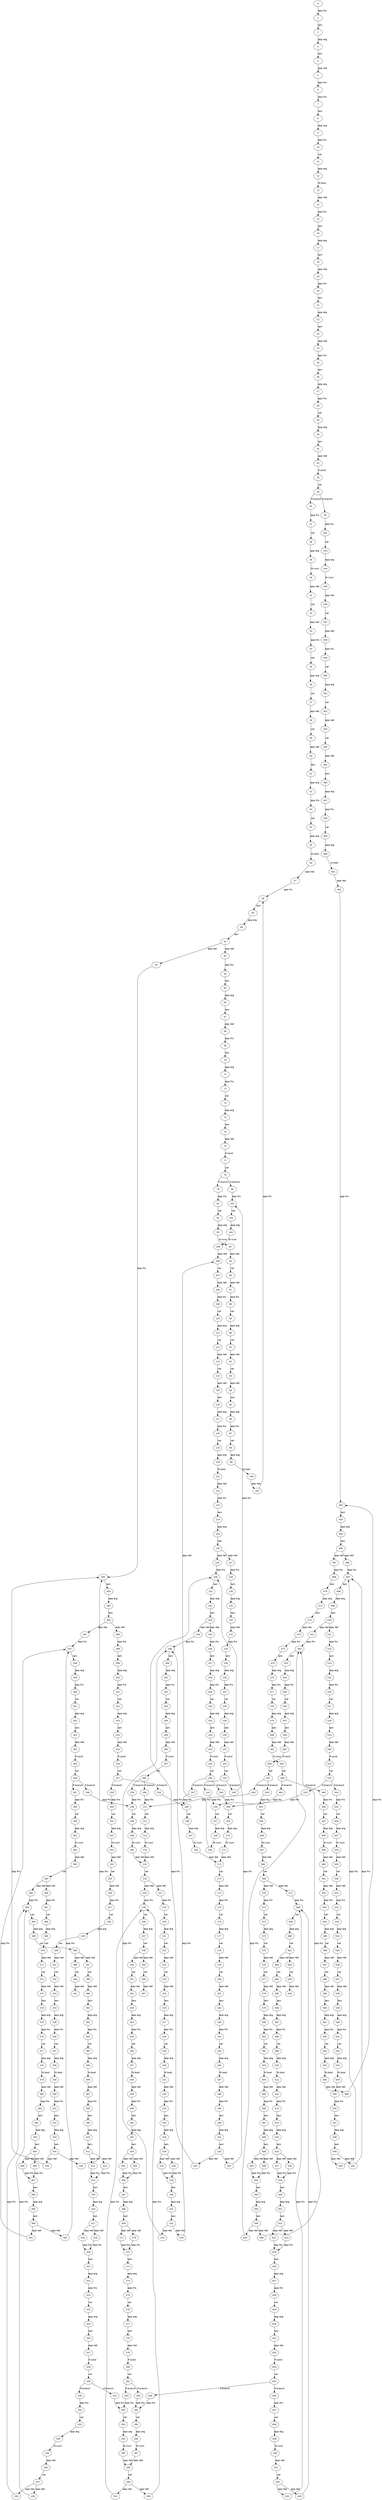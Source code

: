 digraph G {
  node [fontname = "Courier New"];
  edge [fontname = "helvetica"];
  0 -> 1 [label="app-lhs"];
  1 -> 2 [label="lam"];
  2 -> 3 [label="app-arg"];
  3 -> 4 [label="lam"];
  4 -> 5 [label="app-red"];
  5 -> 6 [label="app-lhs"];
  6 -> 7 [label="app-lhs"];
  7 -> 8 [label="lam"];
  8 -> 9 [label="app-arg"];
  9 -> 10 [label="app-lhs"];
  10 -> 11 [label="var"];
  11 -> 12 [label="app-arg"];
  12 -> 13 [label="lit-bool"];
  13 -> 14 [label="app-red"];
  14 -> 15 [label="app-lhs"];
  15 -> 16 [label="lam"];
  16 -> 17 [label="app-arg"];
  17 -> 18 [label="lam"];
  18 -> 19 [label="app-red"];
  19 -> 20 [label="app-lhs"];
  20 -> 21 [label="lam"];
  21 -> 22 [label="app-arg"];
  22 -> 23 [label="lam"];
  23 -> 24 [label="app-red"];
  24 -> 25 [label="app-lhs"];
  25 -> 26 [label="lam"];
  26 -> 27 [label="app-arg"];
  27 -> 28 [label="app-lhs"];
  28 -> 29 [label="var"];
  29 -> 30 [label="app-arg"];
  30 -> 31 [label="lam"];
  31 -> 32 [label="app-red"];
  32 -> 33 [label="if-cond"];
  33 -> 34 [label="var"];
  34 -> 35 [label="if-branch"];
  34 -> 36 [label="if-branch"];
  35 -> 37 [label="app-lhs"];
  37 -> 38 [label="var"];
  38 -> 39 [label="app-arg"];
  39 -> 40 [label="lit-num"];
  40 -> 41 [label="app-red"];
  41 -> 42 [label="var"];
  42 -> 43 [label="app-red"];
  43 -> 44 [label="app-lhs"];
  44 -> 45 [label="var"];
  45 -> 46 [label="app-arg"];
  46 -> 47 [label="var"];
  47 -> 48 [label="app-red"];
  48 -> 49 [label="var"];
  49 -> 50 [label="app-red"];
  50 -> 51 [label="lam"];
  51 -> 52 [label="app-arg"];
  52 -> 53 [label="app-lhs"];
  53 -> 54 [label="var"];
  54 -> 55 [label="app-arg"];
  55 -> 56 [label="lit-bool"];
  56 -> 57 [label="app-red"];
  57 -> 58 [label="app-lhs"];
  58 -> 59 [label="lam"];
  59 -> 60 [label="app-arg"];
  60 -> 61 [label="lam"];
  61 -> 62 [label="app-red"];
  61 -> 63 [label="app-red"];
  62 -> 64 [label="app-lhs"];
  64 -> 65 [label="lam"];
  65 -> 66 [label="app-arg"];
  66 -> 67 [label="lam"];
  67 -> 68 [label="app-red"];
  68 -> 69 [label="app-lhs"];
  69 -> 70 [label="lam"];
  70 -> 71 [label="app-arg"];
  71 -> 72 [label="app-lhs"];
  72 -> 73 [label="var"];
  73 -> 74 [label="app-arg"];
  74 -> 75 [label="lam"];
  75 -> 76 [label="app-red"];
  76 -> 77 [label="if-cond"];
  77 -> 78 [label="var"];
  78 -> 79 [label="if-branch"];
  78 -> 80 [label="if-branch"];
  79 -> 81 [label="app-lhs"];
  81 -> 82 [label="var"];
  82 -> 83 [label="app-arg"];
  83 -> 84 [label="lit-num"];
  84 -> 85 [label="app-red"];
  85 -> 86 [label="var"];
  86 -> 87 [label="app-red"];
  87 -> 88 [label="app-lhs"];
  88 -> 89 [label="var"];
  89 -> 90 [label="app-arg"];
  90 -> 91 [label="var"];
  91 -> 92 [label="app-red"];
  92 -> 93 [label="var"];
  93 -> 94 [label="app-red"];
  94 -> 95 [label="lam"];
  95 -> 96 [label="app-arg"];
  96 -> 97 [label="app-lhs"];
  97 -> 98 [label="var"];
  98 -> 99 [label="app-arg"];
  99 -> 100 [label="lit-bool"];
  100 -> 101 [label="app-red"];
  101 -> 58 [label="app-lhs"];
  80 -> 102 [label="app-lhs"];
  102 -> 103 [label="var"];
  103 -> 104 [label="app-arg"];
  104 -> 105 [label="lit-num"];
  105 -> 106 [label="app-red"];
  106 -> 107 [label="var"];
  107 -> 108 [label="app-red"];
  108 -> 109 [label="app-lhs"];
  109 -> 110 [label="var"];
  110 -> 111 [label="app-arg"];
  111 -> 112 [label="var"];
  112 -> 113 [label="app-red"];
  113 -> 114 [label="var"];
  114 -> 115 [label="app-red"];
  115 -> 116 [label="lam"];
  116 -> 117 [label="app-arg"];
  117 -> 118 [label="app-lhs"];
  118 -> 119 [label="var"];
  119 -> 120 [label="app-arg"];
  120 -> 121 [label="lit-bool"];
  121 -> 122 [label="app-red"];
  122 -> 123 [label="app-lhs"];
  123 -> 124 [label="lam"];
  124 -> 125 [label="app-arg"];
  125 -> 126 [label="lam"];
  126 -> 127 [label="app-red"];
  126 -> 128 [label="app-red"];
  127 -> 129 [label="app-lhs"];
  129 -> 130 [label="lam"];
  130 -> 131 [label="app-arg"];
  131 -> 132 [label="lam"];
  132 -> 133 [label="app-red"];
  133 -> 134 [label="app-lhs"];
  134 -> 135 [label="lam"];
  135 -> 136 [label="app-arg"];
  136 -> 137 [label="app-lhs"];
  137 -> 138 [label="var"];
  138 -> 139 [label="app-arg"];
  139 -> 140 [label="lam"];
  140 -> 141 [label="app-red"];
  141 -> 142 [label="if-cond"];
  142 -> 143 [label="var"];
  143 -> 144 [label="if-branch"];
  143 -> 145 [label="if-branch"];
  144 -> 146 [label="app-lhs"];
  146 -> 147 [label="var"];
  147 -> 148 [label="app-arg"];
  148 -> 149 [label="lit-num"];
  149 -> 106 [label="app-red"];
  145 -> 102 [label="app-lhs"];
  128 -> 150 [label="app-lhs"];
  150 -> 151 [label="lam"];
  151 -> 152 [label="app-arg"];
  152 -> 153 [label="lam"];
  153 -> 154 [label="app-red"];
  153 -> 155 [label="app-red"];
  154 -> 156 [label="app-lhs"];
  156 -> 157 [label="lam"];
  157 -> 158 [label="app-arg"];
  158 -> 159 [label="app-lhs"];
  159 -> 160 [label="var"];
  160 -> 161 [label="app-arg"];
  161 -> 162 [label="lam"];
  162 -> 163 [label="app-red"];
  163 -> 164 [label="if-cond"];
  164 -> 165 [label="var"];
  165 -> 166 [label="if-branch"];
  165 -> 167 [label="if-branch"];
  166 -> 168 [label="app-lhs"];
  168 -> 169 [label="var"];
  169 -> 170 [label="app-arg"];
  170 -> 171 [label="lit-num"];
  171 -> 172 [label="app-red"];
  172 -> 173 [label="var"];
  173 -> 174 [label="app-red"];
  174 -> 175 [label="app-lhs"];
  175 -> 176 [label="var"];
  176 -> 177 [label="app-arg"];
  177 -> 178 [label="var"];
  178 -> 179 [label="app-red"];
  179 -> 180 [label="var"];
  180 -> 181 [label="app-red"];
  181 -> 182 [label="lam"];
  182 -> 183 [label="app-arg"];
  183 -> 184 [label="app-lhs"];
  184 -> 185 [label="var"];
  185 -> 186 [label="app-arg"];
  186 -> 187 [label="lit-bool"];
  187 -> 188 [label="app-red"];
  188 -> 189 [label="app-lhs"];
  189 -> 190 [label="lam"];
  190 -> 191 [label="app-arg"];
  191 -> 192 [label="lam"];
  192 -> 193 [label="app-red"];
  192 -> 194 [label="app-red"];
  193 -> 150 [label="app-lhs"];
  194 -> 150 [label="app-lhs"];
  167 -> 195 [label="app-lhs"];
  195 -> 196 [label="var"];
  196 -> 197 [label="app-arg"];
  197 -> 198 [label="lit-num"];
  198 -> 172 [label="app-red"];
  155 -> 199 [label="app-lhs"];
  199 -> 200 [label="lam"];
  200 -> 201 [label="app-arg"];
  201 -> 202 [label="app-lhs"];
  202 -> 203 [label="var"];
  203 -> 204 [label="app-arg"];
  204 -> 205 [label="lam"];
  205 -> 206 [label="app-red"];
  206 -> 207 [label="if-cond"];
  207 -> 208 [label="var"];
  208 -> 209 [label="if-branch"];
  208 -> 210 [label="if-branch"];
  209 -> 211 [label="app-lhs"];
  211 -> 212 [label="var"];
  212 -> 213 [label="app-arg"];
  213 -> 214 [label="lit-num"];
  214 -> 215 [label="app-red"];
  215 -> 216 [label="var"];
  216 -> 217 [label="app-red"];
  216 -> 218 [label="app-red"];
  217 -> 219 [label="app-lhs"];
  219 -> 220 [label="var"];
  220 -> 221 [label="app-arg"];
  221 -> 222 [label="var"];
  222 -> 223 [label="app-red"];
  223 -> 224 [label="var"];
  224 -> 225 [label="app-red"];
  225 -> 226 [label="lam"];
  226 -> 227 [label="app-arg"];
  227 -> 228 [label="app-lhs"];
  228 -> 229 [label="var"];
  229 -> 230 [label="app-arg"];
  230 -> 231 [label="lit-bool"];
  231 -> 232 [label="app-red"];
  232 -> 233 [label="app-lhs"];
  233 -> 234 [label="lam"];
  234 -> 235 [label="app-arg"];
  235 -> 236 [label="lam"];
  236 -> 237 [label="app-red"];
  236 -> 238 [label="app-red"];
  237 -> 239 [label="app-lhs"];
  239 -> 240 [label="lam"];
  240 -> 241 [label="app-arg"];
  241 -> 242 [label="lam"];
  242 -> 243 [label="app-red"];
  242 -> 244 [label="app-red"];
  243 -> 199 [label="app-lhs"];
  244 -> 199 [label="app-lhs"];
  238 -> 239 [label="app-lhs"];
  218 -> 245 [label="app-lhs"];
  245 -> 246 [label="var"];
  246 -> 247 [label="app-arg"];
  247 -> 248 [label="var"];
  248 -> 249 [label="app-red"];
  248 -> 250 [label="app-red"];
  249 -> 251 [label="var"];
  251 -> 252 [label="app-red"];
  252 -> 253 [label="lam"];
  253 -> 254 [label="app-arg"];
  254 -> 255 [label="app-lhs"];
  255 -> 256 [label="var"];
  256 -> 257 [label="app-arg"];
  257 -> 258 [label="lit-bool"];
  258 -> 259 [label="app-red"];
  259 -> 260 [label="app-lhs"];
  260 -> 261 [label="lam"];
  261 -> 262 [label="app-arg"];
  262 -> 263 [label="lam"];
  263 -> 264 [label="app-red"];
  263 -> 265 [label="app-red"];
  264 -> 266 [label="app-lhs"];
  266 -> 267 [label="lam"];
  267 -> 268 [label="app-arg"];
  268 -> 269 [label="lam"];
  269 -> 270 [label="app-red"];
  269 -> 271 [label="app-red"];
  270 -> 272 [label="app-lhs"];
  272 -> 273 [label="lam"];
  273 -> 274 [label="app-arg"];
  274 -> 275 [label="app-lhs"];
  275 -> 276 [label="var"];
  276 -> 277 [label="app-arg"];
  277 -> 278 [label="lam"];
  278 -> 279 [label="app-red"];
  279 -> 280 [label="if-cond"];
  280 -> 281 [label="var"];
  281 -> 282 [label="if-branch"];
  281 -> 283 [label="if-branch"];
  282 -> 284 [label="app-lhs"];
  284 -> 285 [label="var"];
  285 -> 286 [label="app-arg"];
  286 -> 287 [label="lit-num"];
  287 -> 288 [label="app-red"];
  288 -> 289 [label="var"];
  289 -> 290 [label="app-red"];
  289 -> 291 [label="app-red"];
  290 -> 245 [label="app-lhs"];
  291 -> 245 [label="app-lhs"];
  283 -> 292 [label="app-lhs"];
  292 -> 293 [label="var"];
  293 -> 294 [label="app-arg"];
  294 -> 295 [label="lit-num"];
  295 -> 288 [label="app-red"];
  271 -> 272 [label="app-lhs"];
  265 -> 266 [label="app-lhs"];
  250 -> 296 [label="var"];
  296 -> 297 [label="app-red"];
  210 -> 298 [label="app-lhs"];
  298 -> 299 [label="var"];
  299 -> 300 [label="app-arg"];
  300 -> 301 [label="lit-num"];
  301 -> 215 [label="app-red"];
  63 -> 302 [label="app-lhs"];
  302 -> 303 [label="lam"];
  303 -> 304 [label="app-arg"];
  304 -> 305 [label="lam"];
  305 -> 306 [label="app-red"];
  305 -> 307 [label="app-red"];
  306 -> 308 [label="app-lhs"];
  308 -> 309 [label="lam"];
  309 -> 310 [label="app-arg"];
  310 -> 311 [label="app-lhs"];
  311 -> 312 [label="var"];
  312 -> 313 [label="app-arg"];
  313 -> 314 [label="lam"];
  314 -> 315 [label="app-red"];
  315 -> 316 [label="if-cond"];
  316 -> 317 [label="var"];
  317 -> 318 [label="if-branch"];
  317 -> 319 [label="if-branch"];
  318 -> 320 [label="app-lhs"];
  320 -> 321 [label="var"];
  321 -> 322 [label="app-arg"];
  322 -> 323 [label="lit-num"];
  323 -> 324 [label="app-red"];
  324 -> 325 [label="var"];
  325 -> 326 [label="app-red"];
  326 -> 327 [label="app-lhs"];
  327 -> 328 [label="var"];
  328 -> 329 [label="app-arg"];
  329 -> 330 [label="var"];
  330 -> 331 [label="app-red"];
  331 -> 332 [label="var"];
  332 -> 333 [label="app-red"];
  333 -> 334 [label="lam"];
  334 -> 335 [label="app-arg"];
  335 -> 336 [label="app-lhs"];
  336 -> 337 [label="var"];
  337 -> 338 [label="app-arg"];
  338 -> 339 [label="lit-bool"];
  339 -> 340 [label="app-red"];
  340 -> 341 [label="app-lhs"];
  341 -> 342 [label="lam"];
  342 -> 343 [label="app-arg"];
  343 -> 344 [label="lam"];
  344 -> 345 [label="app-red"];
  344 -> 346 [label="app-red"];
  345 -> 302 [label="app-lhs"];
  346 -> 302 [label="app-lhs"];
  319 -> 195 [label="app-lhs"];
  307 -> 347 [label="app-lhs"];
  347 -> 348 [label="lam"];
  348 -> 349 [label="app-arg"];
  349 -> 350 [label="app-lhs"];
  350 -> 351 [label="var"];
  351 -> 352 [label="app-arg"];
  352 -> 353 [label="lam"];
  353 -> 354 [label="app-red"];
  354 -> 355 [label="if-cond"];
  355 -> 356 [label="var"];
  356 -> 357 [label="if-branch"];
  356 -> 358 [label="if-branch"];
  357 -> 359 [label="app-lhs"];
  359 -> 360 [label="var"];
  360 -> 361 [label="app-arg"];
  361 -> 362 [label="lit-num"];
  362 -> 363 [label="app-red"];
  363 -> 364 [label="var"];
  364 -> 365 [label="app-red"];
  364 -> 366 [label="app-red"];
  365 -> 367 [label="app-lhs"];
  367 -> 368 [label="var"];
  368 -> 369 [label="app-arg"];
  369 -> 370 [label="var"];
  370 -> 371 [label="app-red"];
  371 -> 372 [label="var"];
  372 -> 373 [label="app-red"];
  373 -> 374 [label="lam"];
  374 -> 375 [label="app-arg"];
  375 -> 376 [label="app-lhs"];
  376 -> 377 [label="var"];
  377 -> 378 [label="app-arg"];
  378 -> 379 [label="lit-bool"];
  379 -> 380 [label="app-red"];
  380 -> 381 [label="app-lhs"];
  381 -> 382 [label="lam"];
  382 -> 383 [label="app-arg"];
  383 -> 384 [label="lam"];
  384 -> 385 [label="app-red"];
  384 -> 386 [label="app-red"];
  385 -> 387 [label="app-lhs"];
  387 -> 388 [label="lam"];
  388 -> 389 [label="app-arg"];
  389 -> 390 [label="lam"];
  390 -> 391 [label="app-red"];
  390 -> 392 [label="app-red"];
  391 -> 347 [label="app-lhs"];
  392 -> 347 [label="app-lhs"];
  386 -> 387 [label="app-lhs"];
  366 -> 393 [label="app-lhs"];
  393 -> 394 [label="var"];
  394 -> 395 [label="app-arg"];
  395 -> 396 [label="var"];
  396 -> 397 [label="app-red"];
  396 -> 398 [label="app-red"];
  397 -> 399 [label="var"];
  399 -> 400 [label="app-red"];
  400 -> 401 [label="lam"];
  401 -> 402 [label="app-arg"];
  402 -> 403 [label="app-lhs"];
  403 -> 404 [label="var"];
  404 -> 405 [label="app-arg"];
  405 -> 406 [label="lit-bool"];
  406 -> 407 [label="app-red"];
  407 -> 408 [label="app-lhs"];
  408 -> 409 [label="lam"];
  409 -> 410 [label="app-arg"];
  410 -> 411 [label="lam"];
  411 -> 412 [label="app-red"];
  411 -> 413 [label="app-red"];
  412 -> 414 [label="app-lhs"];
  414 -> 415 [label="lam"];
  415 -> 416 [label="app-arg"];
  416 -> 417 [label="lam"];
  417 -> 418 [label="app-red"];
  417 -> 419 [label="app-red"];
  418 -> 420 [label="app-lhs"];
  420 -> 421 [label="lam"];
  421 -> 422 [label="app-arg"];
  422 -> 423 [label="app-lhs"];
  423 -> 424 [label="var"];
  424 -> 425 [label="app-arg"];
  425 -> 426 [label="lam"];
  426 -> 427 [label="app-red"];
  427 -> 428 [label="if-cond"];
  428 -> 429 [label="var"];
  429 -> 430 [label="if-branch"];
  429 -> 431 [label="if-branch"];
  430 -> 432 [label="app-lhs"];
  432 -> 433 [label="var"];
  433 -> 434 [label="app-arg"];
  434 -> 435 [label="lit-num"];
  435 -> 436 [label="app-red"];
  436 -> 437 [label="var"];
  437 -> 438 [label="app-red"];
  437 -> 439 [label="app-red"];
  438 -> 393 [label="app-lhs"];
  439 -> 393 [label="app-lhs"];
  431 -> 292 [label="app-lhs"];
  419 -> 420 [label="app-lhs"];
  413 -> 414 [label="app-lhs"];
  398 -> 440 [label="var"];
  440 -> 441 [label="app-red"];
  358 -> 298 [label="app-lhs"];
  36 -> 442 [label="app-lhs"];
  442 -> 443 [label="var"];
  443 -> 444 [label="app-arg"];
  444 -> 445 [label="lit-num"];
  445 -> 446 [label="app-red"];
  446 -> 447 [label="var"];
  447 -> 448 [label="app-red"];
  448 -> 449 [label="app-lhs"];
  449 -> 450 [label="var"];
  450 -> 451 [label="app-arg"];
  451 -> 452 [label="var"];
  452 -> 453 [label="app-red"];
  453 -> 454 [label="var"];
  454 -> 455 [label="app-red"];
  455 -> 456 [label="lam"];
  456 -> 457 [label="app-arg"];
  457 -> 458 [label="app-lhs"];
  458 -> 459 [label="var"];
  459 -> 460 [label="app-arg"];
  460 -> 461 [label="lit-bool"];
  461 -> 462 [label="app-red"];
  462 -> 463 [label="app-lhs"];
  463 -> 464 [label="lam"];
  464 -> 465 [label="app-arg"];
  465 -> 466 [label="lam"];
  466 -> 467 [label="app-red"];
  466 -> 468 [label="app-red"];
  467 -> 469 [label="app-lhs"];
  469 -> 470 [label="lam"];
  470 -> 471 [label="app-arg"];
  471 -> 472 [label="lam"];
  472 -> 473 [label="app-red"];
  473 -> 474 [label="app-lhs"];
  474 -> 475 [label="lam"];
  475 -> 476 [label="app-arg"];
  476 -> 477 [label="app-lhs"];
  477 -> 478 [label="var"];
  478 -> 479 [label="app-arg"];
  479 -> 480 [label="lam"];
  480 -> 481 [label="app-red"];
  481 -> 482 [label="if-cond"];
  482 -> 483 [label="var"];
  483 -> 484 [label="if-branch"];
  483 -> 485 [label="if-branch"];
  484 -> 146 [label="app-lhs"];
  485 -> 486 [label="app-lhs"];
  486 -> 487 [label="var"];
  487 -> 488 [label="app-arg"];
  488 -> 489 [label="lit-num"];
  489 -> 490 [label="app-red"];
  490 -> 491 [label="var"];
  491 -> 492 [label="app-red"];
  492 -> 493 [label="app-lhs"];
  493 -> 494 [label="var"];
  494 -> 495 [label="app-arg"];
  495 -> 496 [label="var"];
  496 -> 497 [label="app-red"];
  497 -> 498 [label="var"];
  498 -> 499 [label="app-red"];
  499 -> 500 [label="lam"];
  500 -> 501 [label="app-arg"];
  501 -> 502 [label="app-lhs"];
  502 -> 503 [label="var"];
  503 -> 504 [label="app-arg"];
  504 -> 505 [label="lit-bool"];
  505 -> 506 [label="app-red"];
  506 -> 463 [label="app-lhs"];
  468 -> 507 [label="app-lhs"];
  507 -> 508 [label="lam"];
  508 -> 509 [label="app-arg"];
  509 -> 510 [label="lam"];
  510 -> 511 [label="app-red"];
  510 -> 512 [label="app-red"];
  511 -> 513 [label="app-lhs"];
  513 -> 514 [label="lam"];
  514 -> 515 [label="app-arg"];
  515 -> 516 [label="app-lhs"];
  516 -> 517 [label="var"];
  517 -> 518 [label="app-arg"];
  518 -> 519 [label="lam"];
  519 -> 520 [label="app-red"];
  520 -> 521 [label="if-cond"];
  521 -> 522 [label="var"];
  522 -> 523 [label="if-branch"];
  522 -> 524 [label="if-branch"];
  523 -> 168 [label="app-lhs"];
  524 -> 525 [label="app-lhs"];
  525 -> 526 [label="var"];
  526 -> 527 [label="app-arg"];
  527 -> 528 [label="lit-num"];
  528 -> 529 [label="app-red"];
  529 -> 530 [label="var"];
  530 -> 531 [label="app-red"];
  531 -> 532 [label="app-lhs"];
  532 -> 533 [label="var"];
  533 -> 534 [label="app-arg"];
  534 -> 535 [label="var"];
  535 -> 536 [label="app-red"];
  536 -> 537 [label="var"];
  537 -> 538 [label="app-red"];
  538 -> 539 [label="lam"];
  539 -> 540 [label="app-arg"];
  540 -> 541 [label="app-lhs"];
  541 -> 542 [label="var"];
  542 -> 543 [label="app-arg"];
  543 -> 544 [label="lit-bool"];
  544 -> 545 [label="app-red"];
  545 -> 546 [label="app-lhs"];
  546 -> 547 [label="lam"];
  547 -> 548 [label="app-arg"];
  548 -> 549 [label="lam"];
  549 -> 550 [label="app-red"];
  549 -> 551 [label="app-red"];
  550 -> 507 [label="app-lhs"];
  551 -> 507 [label="app-lhs"];
  512 -> 552 [label="app-lhs"];
  552 -> 553 [label="lam"];
  553 -> 554 [label="app-arg"];
  554 -> 555 [label="app-lhs"];
  555 -> 556 [label="var"];
  556 -> 557 [label="app-arg"];
  557 -> 558 [label="lam"];
  558 -> 559 [label="app-red"];
  559 -> 560 [label="if-cond"];
  560 -> 561 [label="var"];
  561 -> 562 [label="if-branch"];
  561 -> 563 [label="if-branch"];
  562 -> 211 [label="app-lhs"];
  563 -> 564 [label="app-lhs"];
  564 -> 565 [label="var"];
  565 -> 566 [label="app-arg"];
  566 -> 567 [label="lit-num"];
  567 -> 568 [label="app-red"];
  568 -> 569 [label="var"];
  569 -> 570 [label="app-red"];
  569 -> 571 [label="app-red"];
  570 -> 572 [label="app-lhs"];
  572 -> 573 [label="var"];
  573 -> 574 [label="app-arg"];
  574 -> 575 [label="var"];
  575 -> 576 [label="app-red"];
  576 -> 577 [label="var"];
  577 -> 578 [label="app-red"];
  578 -> 579 [label="lam"];
  579 -> 580 [label="app-arg"];
  580 -> 581 [label="app-lhs"];
  581 -> 582 [label="var"];
  582 -> 583 [label="app-arg"];
  583 -> 584 [label="lit-bool"];
  584 -> 585 [label="app-red"];
  585 -> 586 [label="app-lhs"];
  586 -> 587 [label="lam"];
  587 -> 588 [label="app-arg"];
  588 -> 589 [label="lam"];
  589 -> 590 [label="app-red"];
  589 -> 591 [label="app-red"];
  590 -> 592 [label="app-lhs"];
  592 -> 593 [label="lam"];
  593 -> 594 [label="app-arg"];
  594 -> 595 [label="lam"];
  595 -> 596 [label="app-red"];
  595 -> 597 [label="app-red"];
  596 -> 552 [label="app-lhs"];
  597 -> 552 [label="app-lhs"];
  591 -> 592 [label="app-lhs"];
  571 -> 598 [label="app-lhs"];
  598 -> 599 [label="var"];
  599 -> 600 [label="app-arg"];
  600 -> 601 [label="var"];
  601 -> 602 [label="app-red"];
  601 -> 603 [label="app-red"];
  602 -> 604 [label="var"];
  604 -> 605 [label="app-red"];
  605 -> 606 [label="lam"];
  606 -> 607 [label="app-arg"];
  607 -> 608 [label="app-lhs"];
  608 -> 609 [label="var"];
  609 -> 610 [label="app-arg"];
  610 -> 611 [label="lit-bool"];
  611 -> 612 [label="app-red"];
  612 -> 613 [label="app-lhs"];
  613 -> 614 [label="lam"];
  614 -> 615 [label="app-arg"];
  615 -> 616 [label="lam"];
  616 -> 617 [label="app-red"];
  616 -> 618 [label="app-red"];
  617 -> 619 [label="app-lhs"];
  619 -> 620 [label="lam"];
  620 -> 621 [label="app-arg"];
  621 -> 622 [label="lam"];
  622 -> 623 [label="app-red"];
  622 -> 624 [label="app-red"];
  623 -> 625 [label="app-lhs"];
  625 -> 626 [label="lam"];
  626 -> 627 [label="app-arg"];
  627 -> 628 [label="app-lhs"];
  628 -> 629 [label="var"];
  629 -> 630 [label="app-arg"];
  630 -> 631 [label="lam"];
  631 -> 632 [label="app-red"];
  632 -> 633 [label="if-cond"];
  633 -> 634 [label="var"];
  634 -> 635 [label="if-branch"];
  634 -> 636 [label="if-branch"];
  635 -> 284 [label="app-lhs"];
  636 -> 637 [label="app-lhs"];
  637 -> 638 [label="var"];
  638 -> 639 [label="app-arg"];
  639 -> 640 [label="lit-num"];
  640 -> 641 [label="app-red"];
  641 -> 642 [label="var"];
  642 -> 643 [label="app-red"];
  642 -> 644 [label="app-red"];
  643 -> 598 [label="app-lhs"];
  644 -> 598 [label="app-lhs"];
  624 -> 625 [label="app-lhs"];
  618 -> 619 [label="app-lhs"];
  603 -> 645 [label="var"];
  645 -> 646 [label="app-red"];
}
